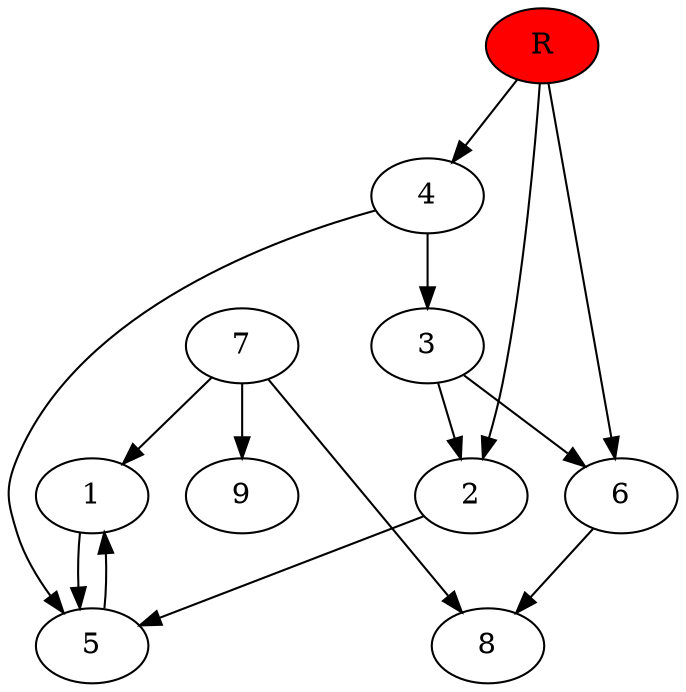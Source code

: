 digraph prb59432 {
	1
	2
	3
	4
	5
	6
	7
	8
	R [fillcolor="#ff0000" style=filled]
	1 -> 5
	2 -> 5
	3 -> 2
	3 -> 6
	4 -> 3
	4 -> 5
	5 -> 1
	6 -> 8
	7 -> 1
	7 -> 8
	7 -> 9
	R -> 2
	R -> 4
	R -> 6
}
